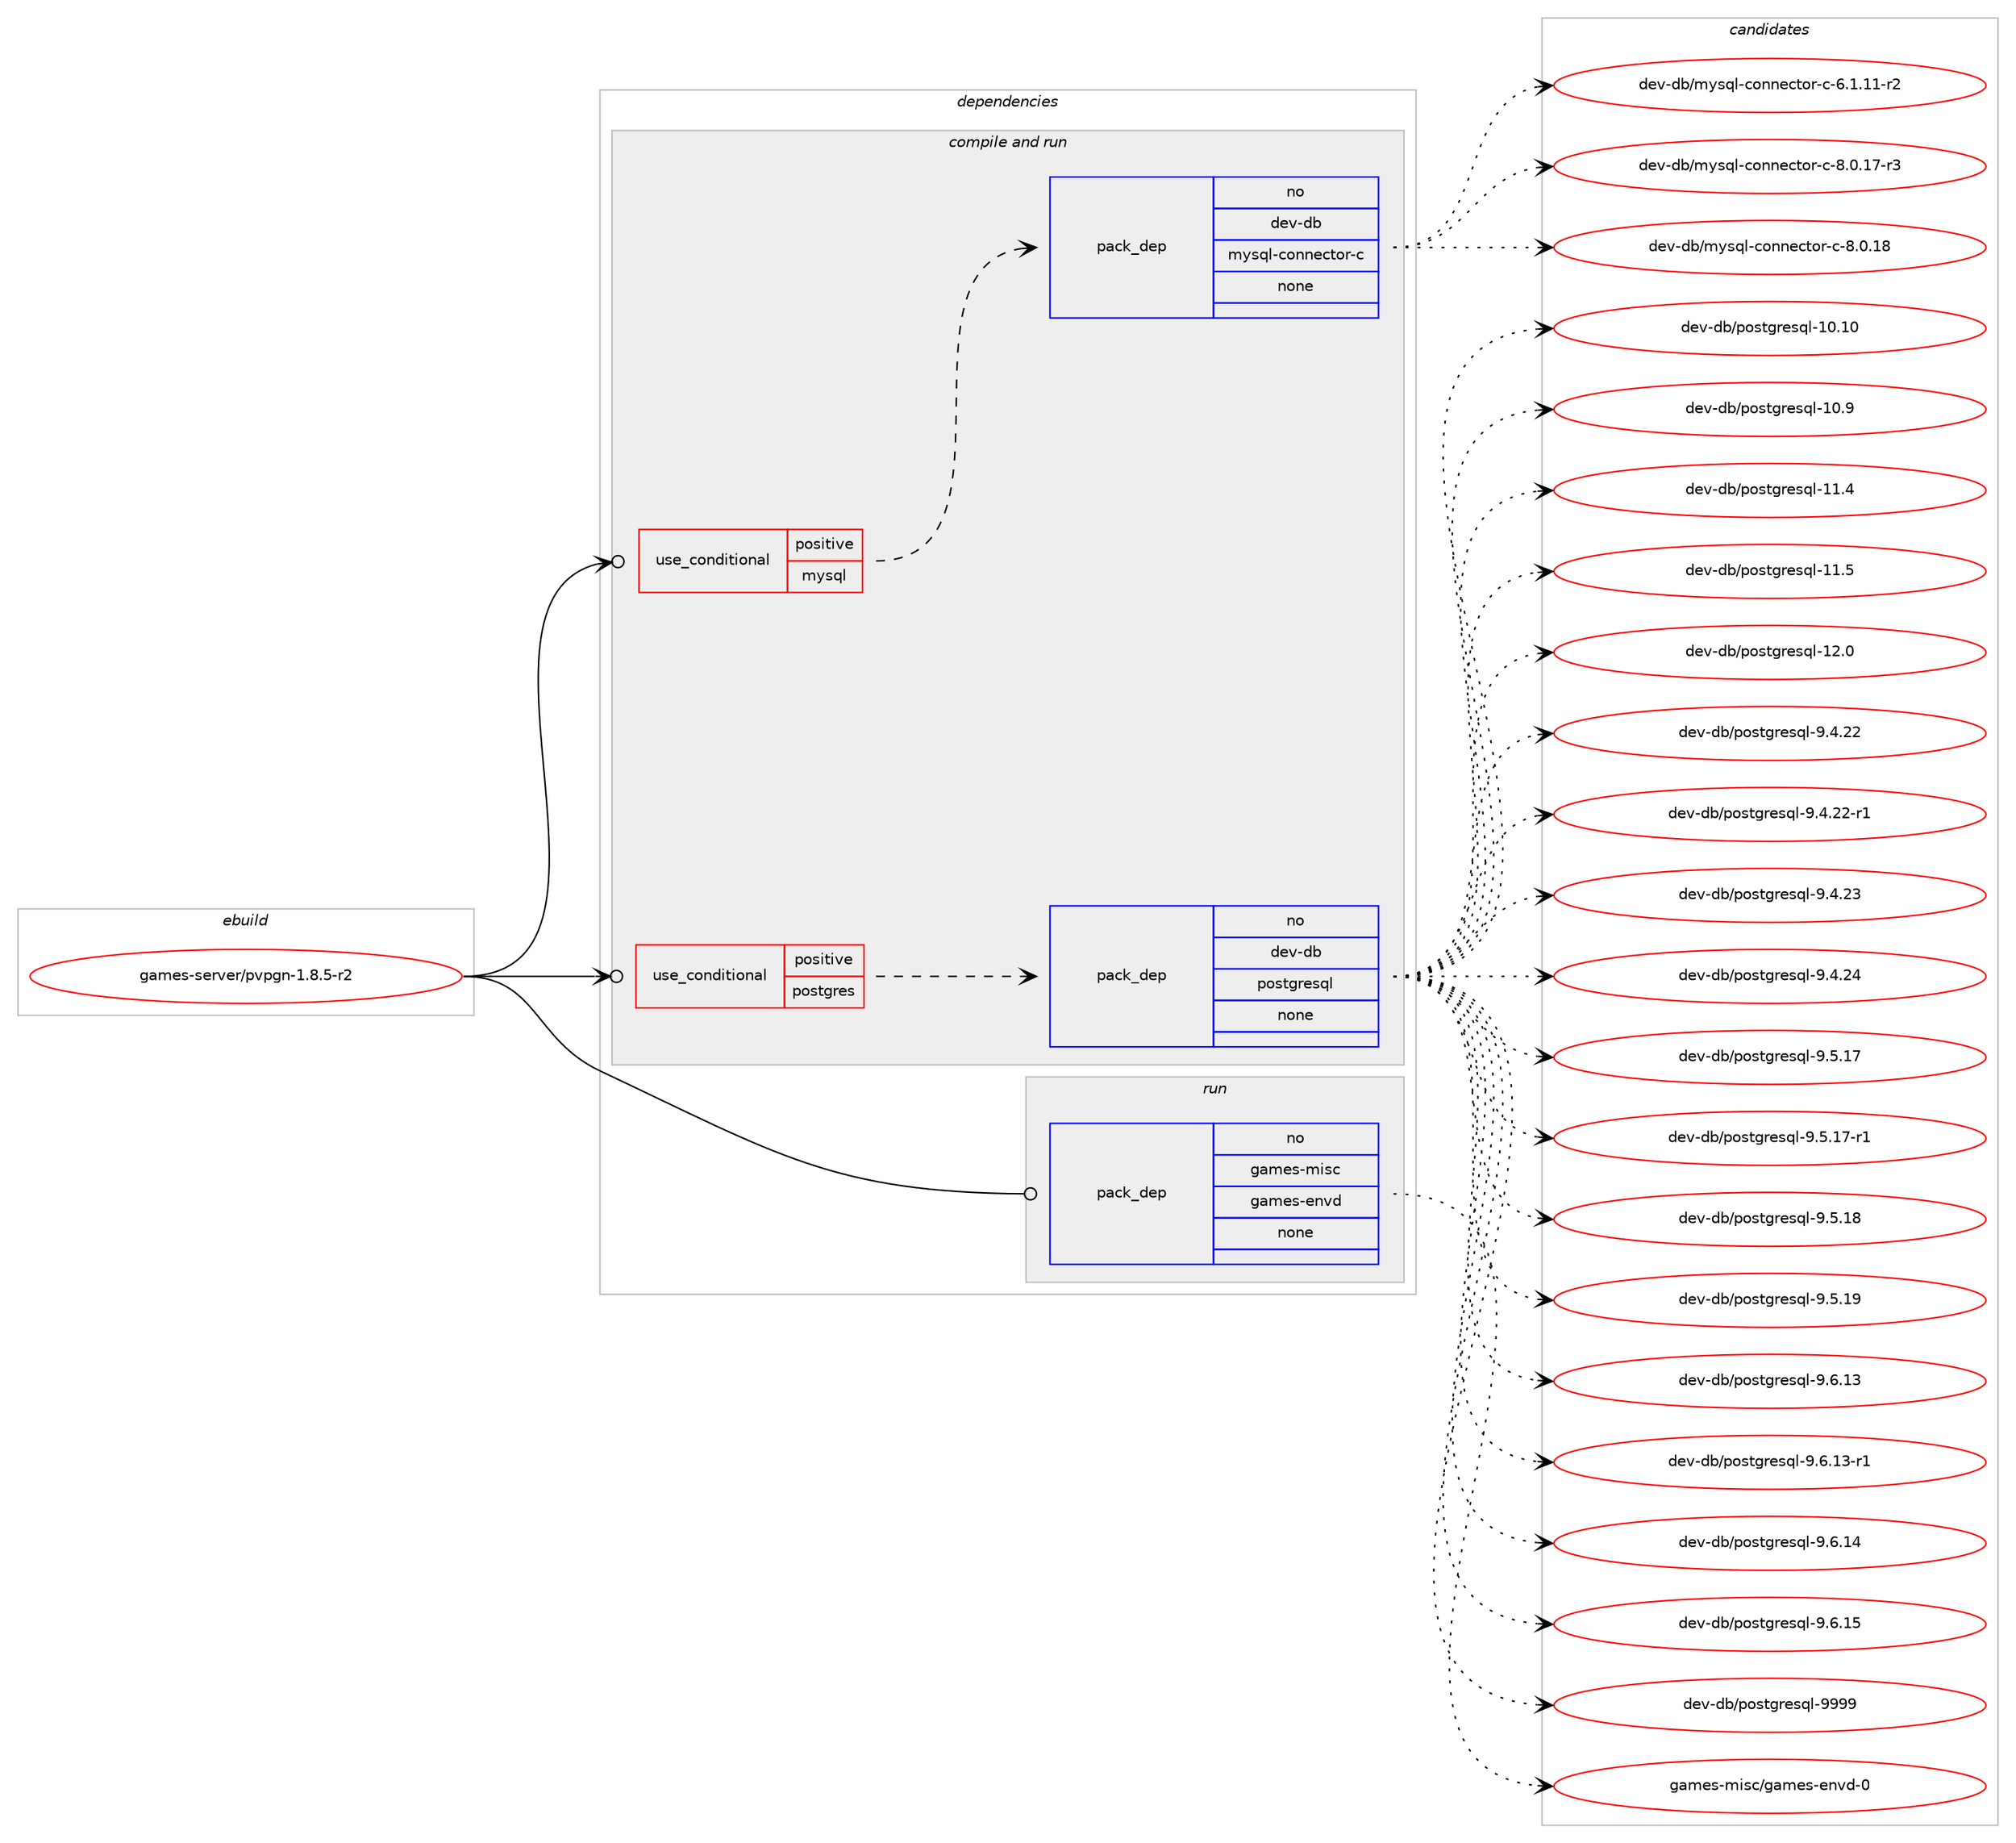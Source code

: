 digraph prolog {

# *************
# Graph options
# *************

newrank=true;
concentrate=true;
compound=true;
graph [rankdir=LR,fontname=Helvetica,fontsize=10,ranksep=1.5];#, ranksep=2.5, nodesep=0.2];
edge  [arrowhead=vee];
node  [fontname=Helvetica,fontsize=10];

# **********
# The ebuild
# **********

subgraph cluster_leftcol {
color=gray;
rank=same;
label=<<i>ebuild</i>>;
id [label="games-server/pvpgn-1.8.5-r2", color=red, width=4, href="../games-server/pvpgn-1.8.5-r2.svg"];
}

# ****************
# The dependencies
# ****************

subgraph cluster_midcol {
color=gray;
label=<<i>dependencies</i>>;
subgraph cluster_compile {
fillcolor="#eeeeee";
style=filled;
label=<<i>compile</i>>;
}
subgraph cluster_compileandrun {
fillcolor="#eeeeee";
style=filled;
label=<<i>compile and run</i>>;
subgraph cond185144 {
dependency742811 [label=<<TABLE BORDER="0" CELLBORDER="1" CELLSPACING="0" CELLPADDING="4"><TR><TD ROWSPAN="3" CELLPADDING="10">use_conditional</TD></TR><TR><TD>positive</TD></TR><TR><TD>mysql</TD></TR></TABLE>>, shape=none, color=red];
subgraph pack545154 {
dependency742812 [label=<<TABLE BORDER="0" CELLBORDER="1" CELLSPACING="0" CELLPADDING="4" WIDTH="220"><TR><TD ROWSPAN="6" CELLPADDING="30">pack_dep</TD></TR><TR><TD WIDTH="110">no</TD></TR><TR><TD>dev-db</TD></TR><TR><TD>mysql-connector-c</TD></TR><TR><TD>none</TD></TR><TR><TD></TD></TR></TABLE>>, shape=none, color=blue];
}
dependency742811:e -> dependency742812:w [weight=20,style="dashed",arrowhead="vee"];
}
id:e -> dependency742811:w [weight=20,style="solid",arrowhead="odotvee"];
subgraph cond185145 {
dependency742813 [label=<<TABLE BORDER="0" CELLBORDER="1" CELLSPACING="0" CELLPADDING="4"><TR><TD ROWSPAN="3" CELLPADDING="10">use_conditional</TD></TR><TR><TD>positive</TD></TR><TR><TD>postgres</TD></TR></TABLE>>, shape=none, color=red];
subgraph pack545155 {
dependency742814 [label=<<TABLE BORDER="0" CELLBORDER="1" CELLSPACING="0" CELLPADDING="4" WIDTH="220"><TR><TD ROWSPAN="6" CELLPADDING="30">pack_dep</TD></TR><TR><TD WIDTH="110">no</TD></TR><TR><TD>dev-db</TD></TR><TR><TD>postgresql</TD></TR><TR><TD>none</TD></TR><TR><TD></TD></TR></TABLE>>, shape=none, color=blue];
}
dependency742813:e -> dependency742814:w [weight=20,style="dashed",arrowhead="vee"];
}
id:e -> dependency742813:w [weight=20,style="solid",arrowhead="odotvee"];
}
subgraph cluster_run {
fillcolor="#eeeeee";
style=filled;
label=<<i>run</i>>;
subgraph pack545156 {
dependency742815 [label=<<TABLE BORDER="0" CELLBORDER="1" CELLSPACING="0" CELLPADDING="4" WIDTH="220"><TR><TD ROWSPAN="6" CELLPADDING="30">pack_dep</TD></TR><TR><TD WIDTH="110">no</TD></TR><TR><TD>games-misc</TD></TR><TR><TD>games-envd</TD></TR><TR><TD>none</TD></TR><TR><TD></TD></TR></TABLE>>, shape=none, color=blue];
}
id:e -> dependency742815:w [weight=20,style="solid",arrowhead="odot"];
}
}

# **************
# The candidates
# **************

subgraph cluster_choices {
rank=same;
color=gray;
label=<<i>candidates</i>>;

subgraph choice545154 {
color=black;
nodesep=1;
choice1001011184510098471091211151131084599111110110101991161111144599455446494649494511450 [label="dev-db/mysql-connector-c-6.1.11-r2", color=red, width=4,href="../dev-db/mysql-connector-c-6.1.11-r2.svg"];
choice1001011184510098471091211151131084599111110110101991161111144599455646484649554511451 [label="dev-db/mysql-connector-c-8.0.17-r3", color=red, width=4,href="../dev-db/mysql-connector-c-8.0.17-r3.svg"];
choice100101118451009847109121115113108459911111011010199116111114459945564648464956 [label="dev-db/mysql-connector-c-8.0.18", color=red, width=4,href="../dev-db/mysql-connector-c-8.0.18.svg"];
dependency742812:e -> choice1001011184510098471091211151131084599111110110101991161111144599455446494649494511450:w [style=dotted,weight="100"];
dependency742812:e -> choice1001011184510098471091211151131084599111110110101991161111144599455646484649554511451:w [style=dotted,weight="100"];
dependency742812:e -> choice100101118451009847109121115113108459911111011010199116111114459945564648464956:w [style=dotted,weight="100"];
}
subgraph choice545155 {
color=black;
nodesep=1;
choice100101118451009847112111115116103114101115113108454948464948 [label="dev-db/postgresql-10.10", color=red, width=4,href="../dev-db/postgresql-10.10.svg"];
choice1001011184510098471121111151161031141011151131084549484657 [label="dev-db/postgresql-10.9", color=red, width=4,href="../dev-db/postgresql-10.9.svg"];
choice1001011184510098471121111151161031141011151131084549494652 [label="dev-db/postgresql-11.4", color=red, width=4,href="../dev-db/postgresql-11.4.svg"];
choice1001011184510098471121111151161031141011151131084549494653 [label="dev-db/postgresql-11.5", color=red, width=4,href="../dev-db/postgresql-11.5.svg"];
choice1001011184510098471121111151161031141011151131084549504648 [label="dev-db/postgresql-12.0", color=red, width=4,href="../dev-db/postgresql-12.0.svg"];
choice10010111845100984711211111511610311410111511310845574652465050 [label="dev-db/postgresql-9.4.22", color=red, width=4,href="../dev-db/postgresql-9.4.22.svg"];
choice100101118451009847112111115116103114101115113108455746524650504511449 [label="dev-db/postgresql-9.4.22-r1", color=red, width=4,href="../dev-db/postgresql-9.4.22-r1.svg"];
choice10010111845100984711211111511610311410111511310845574652465051 [label="dev-db/postgresql-9.4.23", color=red, width=4,href="../dev-db/postgresql-9.4.23.svg"];
choice10010111845100984711211111511610311410111511310845574652465052 [label="dev-db/postgresql-9.4.24", color=red, width=4,href="../dev-db/postgresql-9.4.24.svg"];
choice10010111845100984711211111511610311410111511310845574653464955 [label="dev-db/postgresql-9.5.17", color=red, width=4,href="../dev-db/postgresql-9.5.17.svg"];
choice100101118451009847112111115116103114101115113108455746534649554511449 [label="dev-db/postgresql-9.5.17-r1", color=red, width=4,href="../dev-db/postgresql-9.5.17-r1.svg"];
choice10010111845100984711211111511610311410111511310845574653464956 [label="dev-db/postgresql-9.5.18", color=red, width=4,href="../dev-db/postgresql-9.5.18.svg"];
choice10010111845100984711211111511610311410111511310845574653464957 [label="dev-db/postgresql-9.5.19", color=red, width=4,href="../dev-db/postgresql-9.5.19.svg"];
choice10010111845100984711211111511610311410111511310845574654464951 [label="dev-db/postgresql-9.6.13", color=red, width=4,href="../dev-db/postgresql-9.6.13.svg"];
choice100101118451009847112111115116103114101115113108455746544649514511449 [label="dev-db/postgresql-9.6.13-r1", color=red, width=4,href="../dev-db/postgresql-9.6.13-r1.svg"];
choice10010111845100984711211111511610311410111511310845574654464952 [label="dev-db/postgresql-9.6.14", color=red, width=4,href="../dev-db/postgresql-9.6.14.svg"];
choice10010111845100984711211111511610311410111511310845574654464953 [label="dev-db/postgresql-9.6.15", color=red, width=4,href="../dev-db/postgresql-9.6.15.svg"];
choice1001011184510098471121111151161031141011151131084557575757 [label="dev-db/postgresql-9999", color=red, width=4,href="../dev-db/postgresql-9999.svg"];
dependency742814:e -> choice100101118451009847112111115116103114101115113108454948464948:w [style=dotted,weight="100"];
dependency742814:e -> choice1001011184510098471121111151161031141011151131084549484657:w [style=dotted,weight="100"];
dependency742814:e -> choice1001011184510098471121111151161031141011151131084549494652:w [style=dotted,weight="100"];
dependency742814:e -> choice1001011184510098471121111151161031141011151131084549494653:w [style=dotted,weight="100"];
dependency742814:e -> choice1001011184510098471121111151161031141011151131084549504648:w [style=dotted,weight="100"];
dependency742814:e -> choice10010111845100984711211111511610311410111511310845574652465050:w [style=dotted,weight="100"];
dependency742814:e -> choice100101118451009847112111115116103114101115113108455746524650504511449:w [style=dotted,weight="100"];
dependency742814:e -> choice10010111845100984711211111511610311410111511310845574652465051:w [style=dotted,weight="100"];
dependency742814:e -> choice10010111845100984711211111511610311410111511310845574652465052:w [style=dotted,weight="100"];
dependency742814:e -> choice10010111845100984711211111511610311410111511310845574653464955:w [style=dotted,weight="100"];
dependency742814:e -> choice100101118451009847112111115116103114101115113108455746534649554511449:w [style=dotted,weight="100"];
dependency742814:e -> choice10010111845100984711211111511610311410111511310845574653464956:w [style=dotted,weight="100"];
dependency742814:e -> choice10010111845100984711211111511610311410111511310845574653464957:w [style=dotted,weight="100"];
dependency742814:e -> choice10010111845100984711211111511610311410111511310845574654464951:w [style=dotted,weight="100"];
dependency742814:e -> choice100101118451009847112111115116103114101115113108455746544649514511449:w [style=dotted,weight="100"];
dependency742814:e -> choice10010111845100984711211111511610311410111511310845574654464952:w [style=dotted,weight="100"];
dependency742814:e -> choice10010111845100984711211111511610311410111511310845574654464953:w [style=dotted,weight="100"];
dependency742814:e -> choice1001011184510098471121111151161031141011151131084557575757:w [style=dotted,weight="100"];
}
subgraph choice545156 {
color=black;
nodesep=1;
choice1039710910111545109105115994710397109101115451011101181004548 [label="games-misc/games-envd-0", color=red, width=4,href="../games-misc/games-envd-0.svg"];
dependency742815:e -> choice1039710910111545109105115994710397109101115451011101181004548:w [style=dotted,weight="100"];
}
}

}

